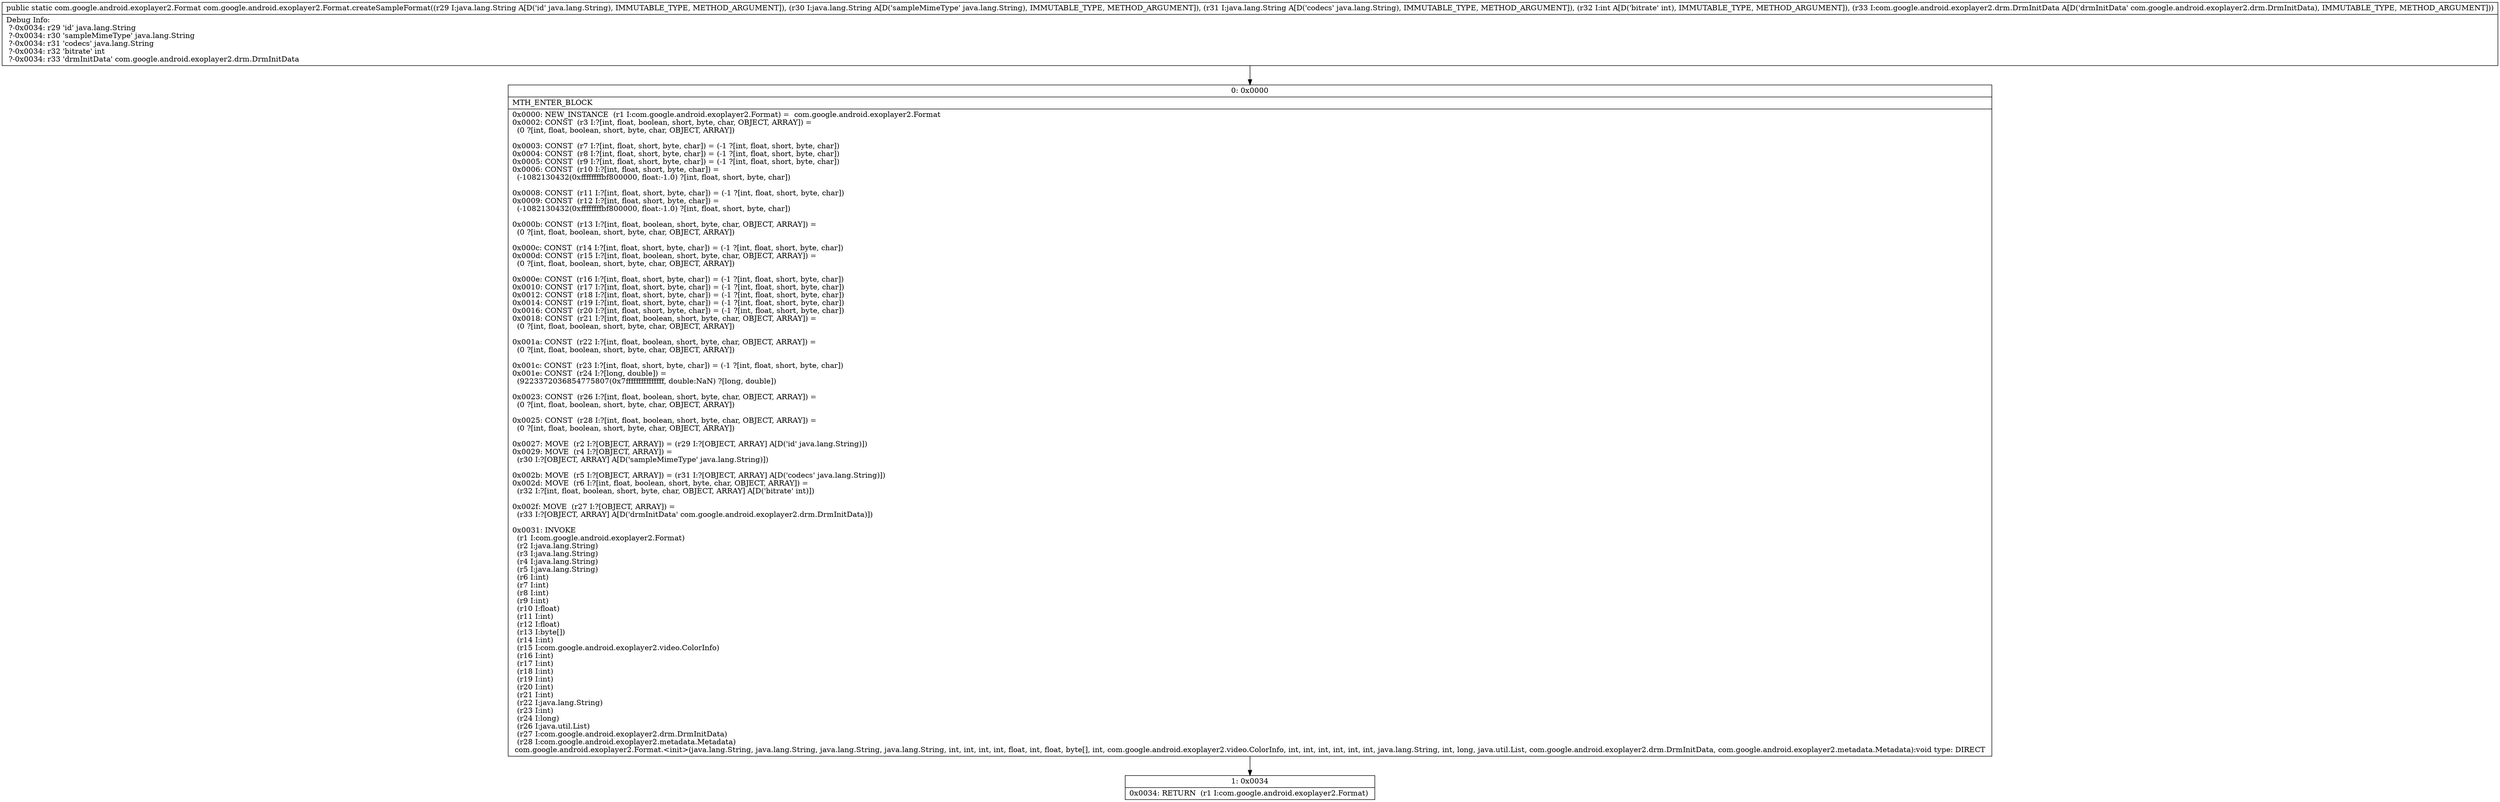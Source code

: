 digraph "CFG forcom.google.android.exoplayer2.Format.createSampleFormat(Ljava\/lang\/String;Ljava\/lang\/String;Ljava\/lang\/String;ILcom\/google\/android\/exoplayer2\/drm\/DrmInitData;)Lcom\/google\/android\/exoplayer2\/Format;" {
Node_0 [shape=record,label="{0\:\ 0x0000|MTH_ENTER_BLOCK\l|0x0000: NEW_INSTANCE  (r1 I:com.google.android.exoplayer2.Format) =  com.google.android.exoplayer2.Format \l0x0002: CONST  (r3 I:?[int, float, boolean, short, byte, char, OBJECT, ARRAY]) = \l  (0 ?[int, float, boolean, short, byte, char, OBJECT, ARRAY])\l \l0x0003: CONST  (r7 I:?[int, float, short, byte, char]) = (\-1 ?[int, float, short, byte, char]) \l0x0004: CONST  (r8 I:?[int, float, short, byte, char]) = (\-1 ?[int, float, short, byte, char]) \l0x0005: CONST  (r9 I:?[int, float, short, byte, char]) = (\-1 ?[int, float, short, byte, char]) \l0x0006: CONST  (r10 I:?[int, float, short, byte, char]) = \l  (\-1082130432(0xffffffffbf800000, float:\-1.0) ?[int, float, short, byte, char])\l \l0x0008: CONST  (r11 I:?[int, float, short, byte, char]) = (\-1 ?[int, float, short, byte, char]) \l0x0009: CONST  (r12 I:?[int, float, short, byte, char]) = \l  (\-1082130432(0xffffffffbf800000, float:\-1.0) ?[int, float, short, byte, char])\l \l0x000b: CONST  (r13 I:?[int, float, boolean, short, byte, char, OBJECT, ARRAY]) = \l  (0 ?[int, float, boolean, short, byte, char, OBJECT, ARRAY])\l \l0x000c: CONST  (r14 I:?[int, float, short, byte, char]) = (\-1 ?[int, float, short, byte, char]) \l0x000d: CONST  (r15 I:?[int, float, boolean, short, byte, char, OBJECT, ARRAY]) = \l  (0 ?[int, float, boolean, short, byte, char, OBJECT, ARRAY])\l \l0x000e: CONST  (r16 I:?[int, float, short, byte, char]) = (\-1 ?[int, float, short, byte, char]) \l0x0010: CONST  (r17 I:?[int, float, short, byte, char]) = (\-1 ?[int, float, short, byte, char]) \l0x0012: CONST  (r18 I:?[int, float, short, byte, char]) = (\-1 ?[int, float, short, byte, char]) \l0x0014: CONST  (r19 I:?[int, float, short, byte, char]) = (\-1 ?[int, float, short, byte, char]) \l0x0016: CONST  (r20 I:?[int, float, short, byte, char]) = (\-1 ?[int, float, short, byte, char]) \l0x0018: CONST  (r21 I:?[int, float, boolean, short, byte, char, OBJECT, ARRAY]) = \l  (0 ?[int, float, boolean, short, byte, char, OBJECT, ARRAY])\l \l0x001a: CONST  (r22 I:?[int, float, boolean, short, byte, char, OBJECT, ARRAY]) = \l  (0 ?[int, float, boolean, short, byte, char, OBJECT, ARRAY])\l \l0x001c: CONST  (r23 I:?[int, float, short, byte, char]) = (\-1 ?[int, float, short, byte, char]) \l0x001e: CONST  (r24 I:?[long, double]) = \l  (9223372036854775807(0x7fffffffffffffff, double:NaN) ?[long, double])\l \l0x0023: CONST  (r26 I:?[int, float, boolean, short, byte, char, OBJECT, ARRAY]) = \l  (0 ?[int, float, boolean, short, byte, char, OBJECT, ARRAY])\l \l0x0025: CONST  (r28 I:?[int, float, boolean, short, byte, char, OBJECT, ARRAY]) = \l  (0 ?[int, float, boolean, short, byte, char, OBJECT, ARRAY])\l \l0x0027: MOVE  (r2 I:?[OBJECT, ARRAY]) = (r29 I:?[OBJECT, ARRAY] A[D('id' java.lang.String)]) \l0x0029: MOVE  (r4 I:?[OBJECT, ARRAY]) = \l  (r30 I:?[OBJECT, ARRAY] A[D('sampleMimeType' java.lang.String)])\l \l0x002b: MOVE  (r5 I:?[OBJECT, ARRAY]) = (r31 I:?[OBJECT, ARRAY] A[D('codecs' java.lang.String)]) \l0x002d: MOVE  (r6 I:?[int, float, boolean, short, byte, char, OBJECT, ARRAY]) = \l  (r32 I:?[int, float, boolean, short, byte, char, OBJECT, ARRAY] A[D('bitrate' int)])\l \l0x002f: MOVE  (r27 I:?[OBJECT, ARRAY]) = \l  (r33 I:?[OBJECT, ARRAY] A[D('drmInitData' com.google.android.exoplayer2.drm.DrmInitData)])\l \l0x0031: INVOKE  \l  (r1 I:com.google.android.exoplayer2.Format)\l  (r2 I:java.lang.String)\l  (r3 I:java.lang.String)\l  (r4 I:java.lang.String)\l  (r5 I:java.lang.String)\l  (r6 I:int)\l  (r7 I:int)\l  (r8 I:int)\l  (r9 I:int)\l  (r10 I:float)\l  (r11 I:int)\l  (r12 I:float)\l  (r13 I:byte[])\l  (r14 I:int)\l  (r15 I:com.google.android.exoplayer2.video.ColorInfo)\l  (r16 I:int)\l  (r17 I:int)\l  (r18 I:int)\l  (r19 I:int)\l  (r20 I:int)\l  (r21 I:int)\l  (r22 I:java.lang.String)\l  (r23 I:int)\l  (r24 I:long)\l  (r26 I:java.util.List)\l  (r27 I:com.google.android.exoplayer2.drm.DrmInitData)\l  (r28 I:com.google.android.exoplayer2.metadata.Metadata)\l com.google.android.exoplayer2.Format.\<init\>(java.lang.String, java.lang.String, java.lang.String, java.lang.String, int, int, int, int, float, int, float, byte[], int, com.google.android.exoplayer2.video.ColorInfo, int, int, int, int, int, int, java.lang.String, int, long, java.util.List, com.google.android.exoplayer2.drm.DrmInitData, com.google.android.exoplayer2.metadata.Metadata):void type: DIRECT \l}"];
Node_1 [shape=record,label="{1\:\ 0x0034|0x0034: RETURN  (r1 I:com.google.android.exoplayer2.Format) \l}"];
MethodNode[shape=record,label="{public static com.google.android.exoplayer2.Format com.google.android.exoplayer2.Format.createSampleFormat((r29 I:java.lang.String A[D('id' java.lang.String), IMMUTABLE_TYPE, METHOD_ARGUMENT]), (r30 I:java.lang.String A[D('sampleMimeType' java.lang.String), IMMUTABLE_TYPE, METHOD_ARGUMENT]), (r31 I:java.lang.String A[D('codecs' java.lang.String), IMMUTABLE_TYPE, METHOD_ARGUMENT]), (r32 I:int A[D('bitrate' int), IMMUTABLE_TYPE, METHOD_ARGUMENT]), (r33 I:com.google.android.exoplayer2.drm.DrmInitData A[D('drmInitData' com.google.android.exoplayer2.drm.DrmInitData), IMMUTABLE_TYPE, METHOD_ARGUMENT]))  | Debug Info:\l  ?\-0x0034: r29 'id' java.lang.String\l  ?\-0x0034: r30 'sampleMimeType' java.lang.String\l  ?\-0x0034: r31 'codecs' java.lang.String\l  ?\-0x0034: r32 'bitrate' int\l  ?\-0x0034: r33 'drmInitData' com.google.android.exoplayer2.drm.DrmInitData\l}"];
MethodNode -> Node_0;
Node_0 -> Node_1;
}

